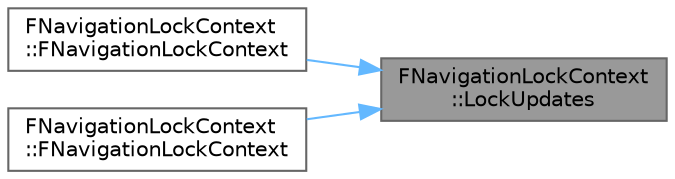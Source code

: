 digraph "FNavigationLockContext::LockUpdates"
{
 // INTERACTIVE_SVG=YES
 // LATEX_PDF_SIZE
  bgcolor="transparent";
  edge [fontname=Helvetica,fontsize=10,labelfontname=Helvetica,labelfontsize=10];
  node [fontname=Helvetica,fontsize=10,shape=box,height=0.2,width=0.4];
  rankdir="RL";
  Node1 [id="Node000001",label="FNavigationLockContext\l::LockUpdates",height=0.2,width=0.4,color="gray40", fillcolor="grey60", style="filled", fontcolor="black",tooltip=" "];
  Node1 -> Node2 [id="edge1_Node000001_Node000002",dir="back",color="steelblue1",style="solid",tooltip=" "];
  Node2 [id="Node000002",label="FNavigationLockContext\l::FNavigationLockContext",height=0.2,width=0.4,color="grey40", fillcolor="white", style="filled",URL="$dd/dcb/classFNavigationLockContext.html#a5c65435c7c59dc081b6815c95dc53a3c",tooltip=" "];
  Node1 -> Node3 [id="edge2_Node000001_Node000003",dir="back",color="steelblue1",style="solid",tooltip=" "];
  Node3 [id="Node000003",label="FNavigationLockContext\l::FNavigationLockContext",height=0.2,width=0.4,color="grey40", fillcolor="white", style="filled",URL="$dd/dcb/classFNavigationLockContext.html#aa7f4b8f1cda81a143847bd497bc699f4",tooltip=" "];
}
